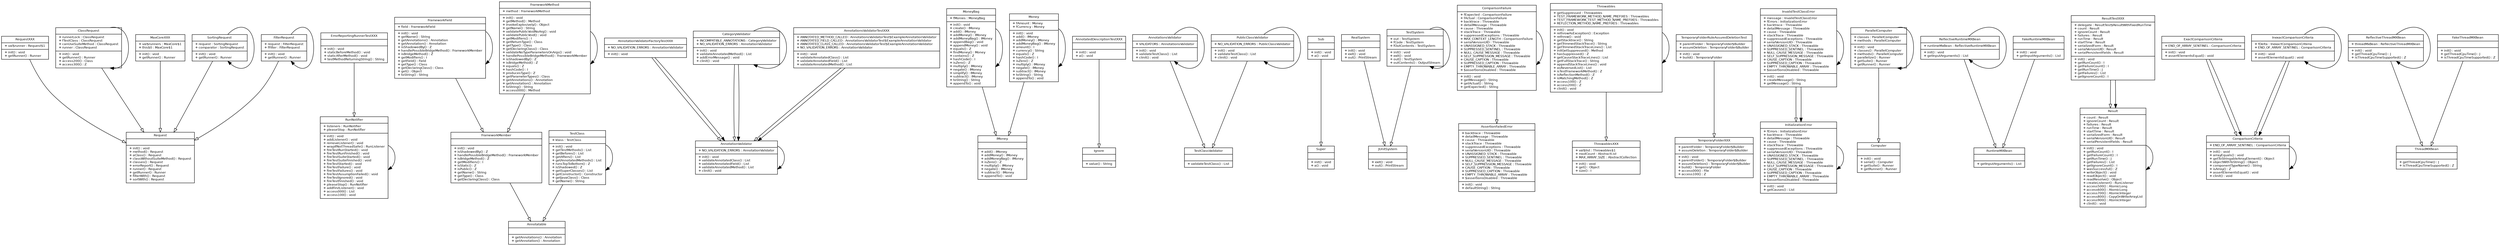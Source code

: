 digraph G{
fontname = "Bitstream Vera Sans"
fontname = "Bitstream Vera Sans"
fontsize = 8
node [
fontname = "Bitstream Vera Sans"
fontsize = 8
shape = "record"
]
edge [
fontname = "Bitstream Vera Sans"
fontsize = 8
]
RequestXXX[label="{RequestXXX|+  val$runner : Request$1\l|+  init() : void\l+  getRunner() : Runner\l}"]
ErrorReportingRunnerTestXXX[label="{ErrorReportingRunnerTestXXX||+  init() : void\l+  staticBeforeMethod() : void\l+  staticAfterMethod() : void\l+  testMethodReturningString() : String\l}"]
FrameworkField[label="{FrameworkField|+  field : FrameworkField\l|+  init() : void\l+  getName() : String\l+  getAnnotations() : Annotation\l+  getAnnotation() : Annotation\l+  isShadowedBy() : Z\l+  handlePossibleBridgeMethod() : FrameworkMember\l+  isBridgeMethod() : Z\l+  getModifiers() : I\l+  getField() : Field\l+  getType() : Class\l+  getDeclaringClass() : Class\l+  get() : Object\l+  toString() : String\l}"]
ClassRequest[label="{ClassRequest|+  runnerLock : ClassRequest\l+  fTestClass : ClassRequest\l+  canUseSuiteMethod : ClassRequest\l+  runner : ClassRequest\l|+  init() : void\l+  getRunner() : Runner\l+  access200() : Class\l+  access300() : Z\l}"]
AnnotationValidatorFactoryTestXXX[label="{AnnotationValidatorFactoryTestXXX|+  NO_VALIDATION_ERRORS : AnnotationValidator\l|+  init() : void\l}"]
TestClass[label="{TestClass|+  klass : TestClass\l|+  init() : void\l+  getTestMethods() : List\l+  getBefores() : List\l+  getAfters() : List\l+  getAnnotatedMethods() : List\l+  runsTopToBottom() : Z\l+  isShadowed() : Z\l+  getSuperClasses() : List\l+  getConstructor() : Constructor\l+  getJavaClass() : Class\l+  getName() : String\l}"]
IMoney[label="{IMoney||+  add() : IMoney\l+  addMoney() : IMoney\l+  addMoneyBag() : IMoney\l+  isZero() : Z\l+  multiply() : IMoney\l+  negate() : IMoney\l+  subtract() : IMoney\l+  appendTo() : void\l}"]
RunNotifier[label="{RunNotifier|+  listeners : RunNotifier\l+  pleaseStop : RunNotifier\l|+  init() : void\l+  addListener() : void\l+  removeListener() : void\l+  wrapIfNotThreadSafe() : RunListener\l+  fireTestRunStarted() : void\l+  fireTestRunFinished() : void\l+  fireTestSuiteStarted() : void\l+  fireTestSuiteFinished() : void\l+  fireTestStarted() : void\l+  fireTestFailure() : void\l+  fireTestFailures() : void\l+  fireTestAssumptionFailed() : void\l+  fireTestIgnored() : void\l+  fireTestFinished() : void\l+  pleaseStop() : RunNotifier\l+  addFirstListener() : void\l+  access000() : List\l+  access100() : void\l}"]
AnnotatedDescriptionTestXXX[label="{AnnotatedDescriptionTestXXX||+  init() : void\l+  a() : void\l}"]
AnnotationsValidator[label="{AnnotationsValidator|+  VALIDATORS : AnnotationsValidator\l|+  init() : void\l+  validateTestClass() : List\l+  clinit() : void\l}"]
Super[label="{Super||+  init() : void\l+  a() : void\l}"]
RealSystem[label="{RealSystem||+  init() : void\l+  exit() : void\l+  out() : PrintStream\l}"]
ComparisonFailure[label="{ComparisonFailure|+  fExpected : ComparisonFailure\l+  fActual : ComparisonFailure\l+  backtrace : Throwable\l+  detailMessage : Throwable\l+  cause : Throwable\l+  stackTrace : Throwable\l+  suppressedExceptions : Throwable\l+  MAX_CONTEXT_LENGTH : ComparisonFailure\l+  serialVersionUID : Throwable\l+  UNASSIGNED_STACK : Throwable\l+  SUPPRESSED_SENTINEL : Throwable\l+  NULL_CAUSE_MESSAGE : Throwable\l+  SELF_SUPPRESSION_MESSAGE : Throwable\l+  CAUSE_CAPTION : Throwable\l+  SUPPRESSED_CAPTION : Throwable\l+  EMPTY_THROWABLE_ARRAY : Throwable\l+  $assertionsDisabled : Throwable\l|+  init() : void\l+  getMessage() : String\l+  getActual() : String\l+  getExpected() : String\l}"]
Throwables[label="{Throwables|+  getSuppressed : Throwables\l+  TEST_FRAMEWORK_METHOD_NAME_PREFIXES : Throwables\l+  TEST_FRAMEWORK_TEST_METHOD_NAME_PREFIXES : Throwables\l+  REFLECTION_METHOD_NAME_PREFIXES : Throwables\l|+  init() : void\l+  rethrowAsException() : Exception\l+  rethrow() : void\l+  getStacktrace() : String\l+  getTrimmedStackTrace() : String\l+  getTrimmedStackTraceLines() : List\l+  initGetSuppressed() : Method\l+  hasSuppressed() : Z\l+  getCauseStackTraceLines() : List\l+  getFullStackTrace() : String\l+  appendStackTraceLines() : void\l+  asReversedList() : List\l+  isTestFrameworkMethod() : Z\l+  isReflectionMethod() : Z\l+  isMatchingMethod() : Z\l+  access100() : Z\l+  access200() : Z\l+  clinit() : void\l}"]
TemporaryFolderXXX[label="{TemporaryFolderXXX|+  parentFolder : TemporaryFolder$Builder\l+  assureDeletion : TemporaryFolder$Builder\l|+  init() : void\l+  parentFolder() : TemporaryFolder$Builder\l+  assureDeletion() : TemporaryFolder$Builder\l+  build() : TemporaryFolder\l+  access000() : File\l+  access100() : Z\l}"]
PublicClassValidator[label="{PublicClassValidator|+  NO_VALIDATION_ERRORS : PublicClassValidator\l|+  init() : void\l+  validateTestClass() : List\l+  clinit() : void\l}"]
MaxCoreXXX[label="{MaxCoreXXX|+  val$runners : MaxCore$1\l+  this$0 : MaxCore$1\l|+  init() : void\l+  getRunner() : Runner\l}"]
CategoryValidator[label="{CategoryValidator|+  INCOMPATIBLE_ANNOTATIONS : CategoryValidator\l+  NO_VALIDATION_ERRORS : AnnotationValidator\l|+  init() : void\l+  validateAnnotatedMethod() : List\l+  addErrorMessage() : void\l+  clinit() : void\l}"]
SortingRequest[label="{SortingRequest|+  request : SortingRequest\l+  comparator : SortingRequest\l|+  init() : void\l+  getRunner() : Runner\l}"]
InitializationError[label="{InitializationError|+  fErrors : InitializationError\l+  backtrace : Throwable\l+  detailMessage : Throwable\l+  cause : Throwable\l+  stackTrace : Throwable\l+  suppressedExceptions : Throwable\l+  serialVersionUID : Throwable\l+  UNASSIGNED_STACK : Throwable\l+  SUPPRESSED_SENTINEL : Throwable\l+  NULL_CAUSE_MESSAGE : Throwable\l+  SELF_SUPPRESSION_MESSAGE : Throwable\l+  CAUSE_CAPTION : Throwable\l+  SUPPRESSED_CAPTION : Throwable\l+  EMPTY_THROWABLE_ARRAY : Throwable\l+  $assertionsDisabled : Throwable\l|+  init() : void\l+  getCauses() : List\l}"]
FrameworkMember[label="{FrameworkMember||+  init() : void\l+  isShadowedBy() : Z\l+  handlePossibleBridgeMethod() : FrameworkMember\l+  isBridgeMethod() : Z\l+  getModifiers() : I\l+  isStatic() : Z\l+  isPublic() : Z\l+  getName() : String\l+  getType() : Class\l+  getDeclaringClass() : Class\l}"]
TemporaryFolderRuleAssuredDeletionTest[label="{TemporaryFolderRuleAssuredDeletionTest|+  parentFolder : TemporaryFolder$Builder\l+  assureDeletion : TemporaryFolder$Builder\l|+  init() : void\l+  build() : TemporaryFolder\l}"]
ParallelComputer[label="{ParallelComputer|+  classes : ParallelComputer\l+  methods : ParallelComputer\l|+  init() : void\l+  classes() : ParallelComputer\l+  methods() : ParallelComputer\l+  parallelize() : Runner\l+  getSuite() : Runner\l+  getRunner() : Runner\l}"]
AnnotationValidator[label="{AnnotationValidator|+  NO_VALIDATION_ERRORS : AnnotationValidator\l|+  init() : void\l+  validateAnnotatedClass() : List\l+  validateAnnotatedField() : List\l+  validateAnnotatedMethod() : List\l+  clinit() : void\l}"]
ReflectiveRuntimeMXBean[label="{ReflectiveRuntimeMXBean|+  runtimeMxBean : ReflectiveRuntimeMXBean\l|+  init() : void\l+  getInputArguments() : List\l}"]
TestSystem[label="{TestSystem|+  out : TestSystem\l+  fCode : TestSystem\l+  fOutContents : TestSystem\l|+  init() : void\l+  exit() : void\l+  out() : TestSystem\l+  outContents() : OutputStream\l}"]
FakeRuntimeMXBean[label="{FakeRuntimeMXBean||+  init() : void\l+  getInputArguments() : List\l}"]
AnnotationsValidatorTestXXX[label="{AnnotationsValidatorTestXXX|+  ANNOTATED_METHOD_CALLED : AnnotationsValidatorTest$ExampleAnnotationValidator\l+  ANNOTATED_FIELD_CALLED : AnnotationsValidatorTest$ExampleAnnotationValidator\l+  ANNOTATED_CLASS_CALLED : AnnotationsValidatorTest$ExampleAnnotationValidator\l+  NO_VALIDATION_ERRORS : AnnotationValidator\l|+  init() : void\l+  validateAnnotatedClass() : List\l+  validateAnnotatedField() : List\l+  validateAnnotatedMethod() : List\l}"]
Result[label="{Result|+  count : Result\l+  ignoreCount : Result\l+  failures : Result\l+  runTime : Result\l+  startTime : Result\l+  serializedForm : Result\l+  serialVersionUID : Result\l+  serialPersistentFields : Result\l|+  init() : void\l+  getRunCount() : I\l+  getFailureCount() : I\l+  getRunTime() : J\l+  getFailures() : List\l+  getIgnoreCount() : I\l+  wasSuccessful() : Z\l+  writeObject() : void\l+  readObject() : void\l+  readResolve() : Object\l+  createListener() : RunListener\l+  access500() : AtomicLong\l+  access600() : AtomicLong\l+  access700() : AtomicInteger\l+  access800() : CopyOnWriteArrayList\l+  access900() : AtomicInteger\l+  clinit() : void\l}"]
ResultTestXXX[label="{ResultTestXXX|+  delegate : ResultTest$ResultWithFixedRunTime\l+  count : Result\l+  ignoreCount : Result\l+  failures : Result\l+  runTime : Result\l+  startTime : Result\l+  serializedForm : Result\l+  serialVersionUID : Result\l+  serialPersistentFields : Result\l|+  init() : void\l+  getRunCount() : I\l+  getFailureCount() : I\l+  getRunTime() : J\l+  getFailures() : List\l+  getIgnoreCount() : I\l}"]
TestClassValidator[label="{TestClassValidator||+  validateTestClass() : List\l}"]
ComparisonCriteria[label="{ComparisonCriteria|+  END_OF_ARRAY_SENTINEL : ComparisonCriteria\l|+  init() : void\l+  arrayEquals() : void\l+  getToStringableArrayElement() : Object\l+  objectWithToString() : Object\l+  componentTypeName() : String\l+  isArray() : Z\l+  assertElementsEqual() : void\l+  clinit() : void\l}"]
ExactComparisonCriteria[label="{ExactComparisonCriteria|+  END_OF_ARRAY_SENTINEL : ComparisonCriteria\l|+  init() : void\l+  assertElementsEqual() : void\l}"]
Annotatable[label="{Annotatable||+  getAnnotations() : Annotation\l+  getAnnotation() : Annotation\l}"]
MoneyBag[label="{MoneyBag|+  fMonies : MoneyBag\l|+  init() : void\l+  create() : IMoney\l+  add() : IMoney\l+  addMoney() : IMoney\l+  addMoneyBag() : IMoney\l+  appendBag() : void\l+  appendMoney() : void\l+  equals() : Z\l+  findMoney() : Money\l+  contains() : Z\l+  hashCode() : I\l+  isZero() : Z\l+  multiply() : IMoney\l+  negate() : IMoney\l+  simplify() : IMoney\l+  subtract() : IMoney\l+  toString() : String\l+  appendTo() : void\l}"]
RuntimeMXBean[label="{RuntimeMXBean||+  getInputArguments() : List\l}"]
JUnitSystem[label="{JUnitSystem||+  exit() : void\l+  out() : PrintStream\l}"]
Money[label="{Money|+  fAmount : Money\l+  fCurrency : Money\l|+  init() : void\l+  add() : IMoney\l+  addMoney() : IMoney\l+  addMoneyBag() : IMoney\l+  amount() : I\l+  currency() : String\l+  equals() : Z\l+  hashCode() : I\l+  isZero() : Z\l+  multiply() : IMoney\l+  negate() : IMoney\l+  subtract() : IMoney\l+  toString() : String\l+  appendTo() : void\l}"]
AssertionFailedError[label="{AssertionFailedError|+  backtrace : Throwable\l+  detailMessage : Throwable\l+  cause : Throwable\l+  stackTrace : Throwable\l+  suppressedExceptions : Throwable\l+  serialVersionUID : Throwable\l+  UNASSIGNED_STACK : Throwable\l+  SUPPRESSED_SENTINEL : Throwable\l+  NULL_CAUSE_MESSAGE : Throwable\l+  SELF_SUPPRESSION_MESSAGE : Throwable\l+  CAUSE_CAPTION : Throwable\l+  SUPPRESSED_CAPTION : Throwable\l+  EMPTY_THROWABLE_ARRAY : Throwable\l+  $assertionsDisabled : Throwable\l|+  init() : void\l+  defaultString() : String\l}"]
Computer[label="{Computer||+  init() : void\l+  serial() : Computer\l+  getSuite() : Runner\l+  getRunner() : Runner\l}"]
InexactComparisonCriteria[label="{InexactComparisonCriteria|+  fDelta : InexactComparisonCriteria\l+  END_OF_ARRAY_SENTINEL : ComparisonCriteria\l|+  init() : void\l+  assertElementsEqual() : void\l}"]
Ignore[label="{Ignore||+  value() : String\l}"]
Request[label="{Request||+  init() : void\l+  method() : Request\l+  aClass() : Request\l+  classWithoutSuiteMethod() : Request\l+  classes() : Request\l+  errorReport() : Request\l+  runner() : Request\l+  getRunner() : Runner\l+  filterWith() : Request\l+  sortWith() : Request\l}"]
FilterRequest[label="{FilterRequest|+  request : FilterRequest\l+  fFilter : FilterRequest\l|+  init() : void\l+  getRunner() : Runner\l}"]
InvalidTestClassError[label="{InvalidTestClassError|+  message : InvalidTestClassError\l+  fErrors : InitializationError\l+  backtrace : Throwable\l+  detailMessage : Throwable\l+  cause : Throwable\l+  stackTrace : Throwable\l+  suppressedExceptions : Throwable\l+  serialVersionUID : Throwable\l+  UNASSIGNED_STACK : Throwable\l+  SUPPRESSED_SENTINEL : Throwable\l+  NULL_CAUSE_MESSAGE : Throwable\l+  SELF_SUPPRESSION_MESSAGE : Throwable\l+  CAUSE_CAPTION : Throwable\l+  SUPPRESSED_CAPTION : Throwable\l+  EMPTY_THROWABLE_ARRAY : Throwable\l+  $assertionsDisabled : Throwable\l|+  init() : void\l+  createMessage() : String\l+  getMessage() : String\l}"]
ThrowablesXXX[label="{ThrowablesXXX|+  val$list : Throwables$1\l+  modCount : AbstractList\l+  MAX_ARRAY_SIZE : AbstractCollection\l|+  init() : void\l+  get() : Object\l+  size() : I\l}"]
ReflectiveThreadMXBean[label="{ReflectiveThreadMXBean|+  threadMxBean : ReflectiveThreadMXBean\l|+  init() : void\l+  getThreadCpuTime() : J\l+  isThreadCpuTimeSupported() : Z\l}"]
FrameworkMethod[label="{FrameworkMethod|+  method : FrameworkMethod\l|+  init() : void\l+  getMethod() : Method\l+  invokeExplosively() : Object\l+  getName() : String\l+  validatePublicVoidNoArg() : void\l+  validatePublicVoid() : void\l+  getModifiers() : I\l+  getReturnType() : Class\l+  getType() : Class\l+  getDeclaringClass() : Class\l+  validateNoTypeParametersOnArgs() : void\l+  handlePossibleBridgeMethod() : FrameworkMember\l+  isShadowedBy() : Z\l+  isBridgeMethod() : Z\l+  equals() : Z\l+  hashCode() : I\l+  producesType() : Z\l+  getParameterTypes() : Class\l+  getAnnotations() : Annotation\l+  getAnnotation() : Annotation\l+  toString() : String\l+  access000() : Method\l}"]
ThreadMXBean[label="{ThreadMXBean||+  getThreadCpuTime() : J\l+  isThreadCpuTimeSupported() : Z\l}"]
Sub[label="{Sub||+  init() : void\l+  a() : void\l}"]
FakeThreadMXBean[label="{FakeThreadMXBean||+  init() : void\l+  getThreadCpuTime() : J\l+  isThreadCpuTimeSupported() : Z\l}"]
edge [arrowhead = "empty"]
RequestXXX->Request
ErrorReportingRunnerTestXXX->RunNotifier
FrameworkField->FrameworkMember
ClassRequest->Request
AnnotationValidatorFactoryTestXXX->AnnotationValidator
TestClass->Annotatable
AnnotatedDescriptionTestXXX->Ignore
AnnotationsValidator->TestClassValidator
RealSystem->JUnitSystem
ComparisonFailure->AssertionFailedError
Throwables->ThrowablesXXX
PublicClassValidator->TestClassValidator
MaxCoreXXX->Request
CategoryValidator->AnnotationValidator
SortingRequest->Request
FrameworkMember->Annotatable
TemporaryFolderRuleAssuredDeletionTest->TemporaryFolderXXX
ParallelComputer->Computer
ReflectiveRuntimeMXBean->RuntimeMXBean
TestSystem->JUnitSystem
FakeRuntimeMXBean->RuntimeMXBean
AnnotationsValidatorTestXXX->AnnotationValidator
ResultTestXXX->Result
ExactComparisonCriteria->ComparisonCriteria
MoneyBag->IMoney
Money->IMoney
InexactComparisonCriteria->ComparisonCriteria
FilterRequest->Request
InvalidTestClassError->InitializationError
ReflectiveThreadMXBean->ThreadMXBean
FrameworkMethod->FrameworkMember
Sub->Super
FakeThreadMXBean->ThreadMXBean
edge [arrowhead = "normal"]
FrameworkField->FrameworkField
ClassRequest->ClassRequest
AnnotationValidatorFactoryTestXXX->AnnotationValidator
TestClass->TestClass
RunNotifier->RunNotifier
AnnotationsValidator->AnnotationsValidator
ComparisonFailure->ComparisonFailure
Throwables->Throwables
PublicClassValidator->PublicClassValidator
CategoryValidator->CategoryValidator
CategoryValidator->AnnotationValidator
SortingRequest->SortingRequest
InitializationError->InitializationError
ParallelComputer->ParallelComputer
AnnotationValidator->AnnotationValidator
ReflectiveRuntimeMXBean->ReflectiveRuntimeMXBean
TestSystem->TestSystem
AnnotationsValidatorTestXXX->AnnotationValidator
Result->Result
ResultTestXXX->Result
ComparisonCriteria->ComparisonCriteria
ExactComparisonCriteria->ComparisonCriteria
MoneyBag->MoneyBag
Money->Money
InexactComparisonCriteria->InexactComparisonCriteria
InexactComparisonCriteria->ComparisonCriteria
FilterRequest->FilterRequest
InvalidTestClassError->InvalidTestClassError
InvalidTestClassError->InitializationError
ReflectiveThreadMXBean->ReflectiveThreadMXBean
FrameworkMethod->FrameworkMethod
}
